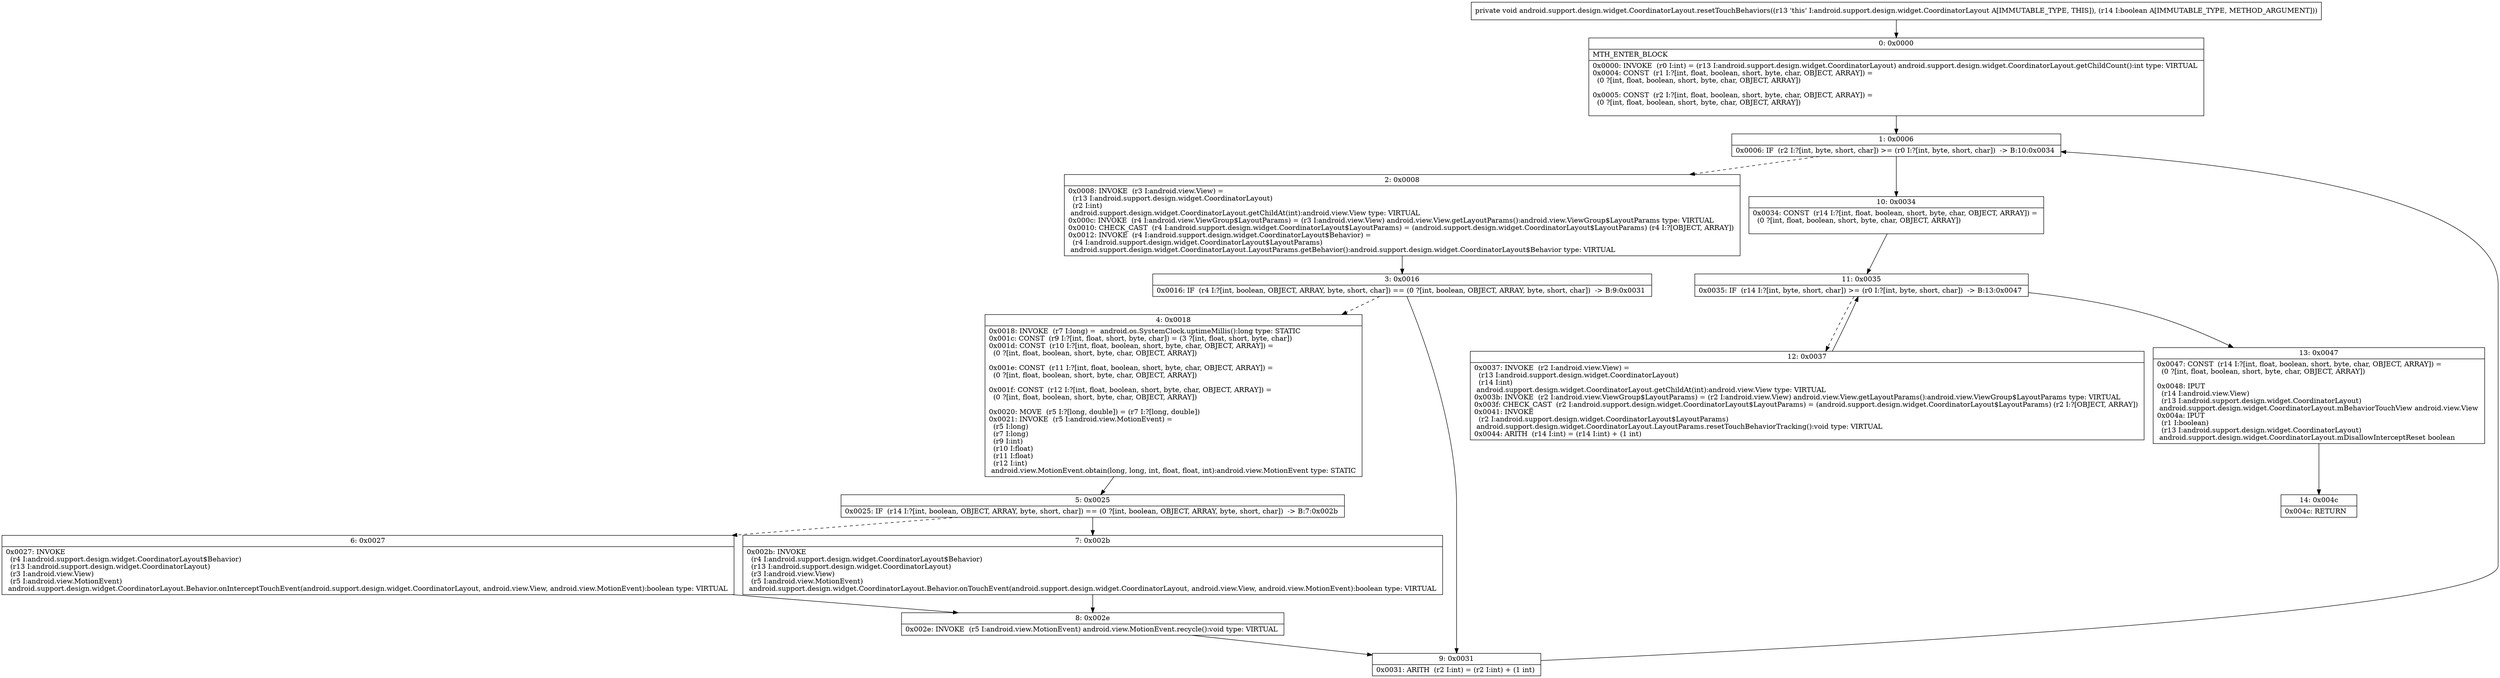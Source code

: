 digraph "CFG forandroid.support.design.widget.CoordinatorLayout.resetTouchBehaviors(Z)V" {
Node_0 [shape=record,label="{0\:\ 0x0000|MTH_ENTER_BLOCK\l|0x0000: INVOKE  (r0 I:int) = (r13 I:android.support.design.widget.CoordinatorLayout) android.support.design.widget.CoordinatorLayout.getChildCount():int type: VIRTUAL \l0x0004: CONST  (r1 I:?[int, float, boolean, short, byte, char, OBJECT, ARRAY]) = \l  (0 ?[int, float, boolean, short, byte, char, OBJECT, ARRAY])\l \l0x0005: CONST  (r2 I:?[int, float, boolean, short, byte, char, OBJECT, ARRAY]) = \l  (0 ?[int, float, boolean, short, byte, char, OBJECT, ARRAY])\l \l}"];
Node_1 [shape=record,label="{1\:\ 0x0006|0x0006: IF  (r2 I:?[int, byte, short, char]) \>= (r0 I:?[int, byte, short, char])  \-\> B:10:0x0034 \l}"];
Node_2 [shape=record,label="{2\:\ 0x0008|0x0008: INVOKE  (r3 I:android.view.View) = \l  (r13 I:android.support.design.widget.CoordinatorLayout)\l  (r2 I:int)\l android.support.design.widget.CoordinatorLayout.getChildAt(int):android.view.View type: VIRTUAL \l0x000c: INVOKE  (r4 I:android.view.ViewGroup$LayoutParams) = (r3 I:android.view.View) android.view.View.getLayoutParams():android.view.ViewGroup$LayoutParams type: VIRTUAL \l0x0010: CHECK_CAST  (r4 I:android.support.design.widget.CoordinatorLayout$LayoutParams) = (android.support.design.widget.CoordinatorLayout$LayoutParams) (r4 I:?[OBJECT, ARRAY]) \l0x0012: INVOKE  (r4 I:android.support.design.widget.CoordinatorLayout$Behavior) = \l  (r4 I:android.support.design.widget.CoordinatorLayout$LayoutParams)\l android.support.design.widget.CoordinatorLayout.LayoutParams.getBehavior():android.support.design.widget.CoordinatorLayout$Behavior type: VIRTUAL \l}"];
Node_3 [shape=record,label="{3\:\ 0x0016|0x0016: IF  (r4 I:?[int, boolean, OBJECT, ARRAY, byte, short, char]) == (0 ?[int, boolean, OBJECT, ARRAY, byte, short, char])  \-\> B:9:0x0031 \l}"];
Node_4 [shape=record,label="{4\:\ 0x0018|0x0018: INVOKE  (r7 I:long) =  android.os.SystemClock.uptimeMillis():long type: STATIC \l0x001c: CONST  (r9 I:?[int, float, short, byte, char]) = (3 ?[int, float, short, byte, char]) \l0x001d: CONST  (r10 I:?[int, float, boolean, short, byte, char, OBJECT, ARRAY]) = \l  (0 ?[int, float, boolean, short, byte, char, OBJECT, ARRAY])\l \l0x001e: CONST  (r11 I:?[int, float, boolean, short, byte, char, OBJECT, ARRAY]) = \l  (0 ?[int, float, boolean, short, byte, char, OBJECT, ARRAY])\l \l0x001f: CONST  (r12 I:?[int, float, boolean, short, byte, char, OBJECT, ARRAY]) = \l  (0 ?[int, float, boolean, short, byte, char, OBJECT, ARRAY])\l \l0x0020: MOVE  (r5 I:?[long, double]) = (r7 I:?[long, double]) \l0x0021: INVOKE  (r5 I:android.view.MotionEvent) = \l  (r5 I:long)\l  (r7 I:long)\l  (r9 I:int)\l  (r10 I:float)\l  (r11 I:float)\l  (r12 I:int)\l android.view.MotionEvent.obtain(long, long, int, float, float, int):android.view.MotionEvent type: STATIC \l}"];
Node_5 [shape=record,label="{5\:\ 0x0025|0x0025: IF  (r14 I:?[int, boolean, OBJECT, ARRAY, byte, short, char]) == (0 ?[int, boolean, OBJECT, ARRAY, byte, short, char])  \-\> B:7:0x002b \l}"];
Node_6 [shape=record,label="{6\:\ 0x0027|0x0027: INVOKE  \l  (r4 I:android.support.design.widget.CoordinatorLayout$Behavior)\l  (r13 I:android.support.design.widget.CoordinatorLayout)\l  (r3 I:android.view.View)\l  (r5 I:android.view.MotionEvent)\l android.support.design.widget.CoordinatorLayout.Behavior.onInterceptTouchEvent(android.support.design.widget.CoordinatorLayout, android.view.View, android.view.MotionEvent):boolean type: VIRTUAL \l}"];
Node_7 [shape=record,label="{7\:\ 0x002b|0x002b: INVOKE  \l  (r4 I:android.support.design.widget.CoordinatorLayout$Behavior)\l  (r13 I:android.support.design.widget.CoordinatorLayout)\l  (r3 I:android.view.View)\l  (r5 I:android.view.MotionEvent)\l android.support.design.widget.CoordinatorLayout.Behavior.onTouchEvent(android.support.design.widget.CoordinatorLayout, android.view.View, android.view.MotionEvent):boolean type: VIRTUAL \l}"];
Node_8 [shape=record,label="{8\:\ 0x002e|0x002e: INVOKE  (r5 I:android.view.MotionEvent) android.view.MotionEvent.recycle():void type: VIRTUAL \l}"];
Node_9 [shape=record,label="{9\:\ 0x0031|0x0031: ARITH  (r2 I:int) = (r2 I:int) + (1 int) \l}"];
Node_10 [shape=record,label="{10\:\ 0x0034|0x0034: CONST  (r14 I:?[int, float, boolean, short, byte, char, OBJECT, ARRAY]) = \l  (0 ?[int, float, boolean, short, byte, char, OBJECT, ARRAY])\l \l}"];
Node_11 [shape=record,label="{11\:\ 0x0035|0x0035: IF  (r14 I:?[int, byte, short, char]) \>= (r0 I:?[int, byte, short, char])  \-\> B:13:0x0047 \l}"];
Node_12 [shape=record,label="{12\:\ 0x0037|0x0037: INVOKE  (r2 I:android.view.View) = \l  (r13 I:android.support.design.widget.CoordinatorLayout)\l  (r14 I:int)\l android.support.design.widget.CoordinatorLayout.getChildAt(int):android.view.View type: VIRTUAL \l0x003b: INVOKE  (r2 I:android.view.ViewGroup$LayoutParams) = (r2 I:android.view.View) android.view.View.getLayoutParams():android.view.ViewGroup$LayoutParams type: VIRTUAL \l0x003f: CHECK_CAST  (r2 I:android.support.design.widget.CoordinatorLayout$LayoutParams) = (android.support.design.widget.CoordinatorLayout$LayoutParams) (r2 I:?[OBJECT, ARRAY]) \l0x0041: INVOKE  \l  (r2 I:android.support.design.widget.CoordinatorLayout$LayoutParams)\l android.support.design.widget.CoordinatorLayout.LayoutParams.resetTouchBehaviorTracking():void type: VIRTUAL \l0x0044: ARITH  (r14 I:int) = (r14 I:int) + (1 int) \l}"];
Node_13 [shape=record,label="{13\:\ 0x0047|0x0047: CONST  (r14 I:?[int, float, boolean, short, byte, char, OBJECT, ARRAY]) = \l  (0 ?[int, float, boolean, short, byte, char, OBJECT, ARRAY])\l \l0x0048: IPUT  \l  (r14 I:android.view.View)\l  (r13 I:android.support.design.widget.CoordinatorLayout)\l android.support.design.widget.CoordinatorLayout.mBehaviorTouchView android.view.View \l0x004a: IPUT  \l  (r1 I:boolean)\l  (r13 I:android.support.design.widget.CoordinatorLayout)\l android.support.design.widget.CoordinatorLayout.mDisallowInterceptReset boolean \l}"];
Node_14 [shape=record,label="{14\:\ 0x004c|0x004c: RETURN   \l}"];
MethodNode[shape=record,label="{private void android.support.design.widget.CoordinatorLayout.resetTouchBehaviors((r13 'this' I:android.support.design.widget.CoordinatorLayout A[IMMUTABLE_TYPE, THIS]), (r14 I:boolean A[IMMUTABLE_TYPE, METHOD_ARGUMENT])) }"];
MethodNode -> Node_0;
Node_0 -> Node_1;
Node_1 -> Node_2[style=dashed];
Node_1 -> Node_10;
Node_2 -> Node_3;
Node_3 -> Node_4[style=dashed];
Node_3 -> Node_9;
Node_4 -> Node_5;
Node_5 -> Node_6[style=dashed];
Node_5 -> Node_7;
Node_6 -> Node_8;
Node_7 -> Node_8;
Node_8 -> Node_9;
Node_9 -> Node_1;
Node_10 -> Node_11;
Node_11 -> Node_12[style=dashed];
Node_11 -> Node_13;
Node_12 -> Node_11;
Node_13 -> Node_14;
}

